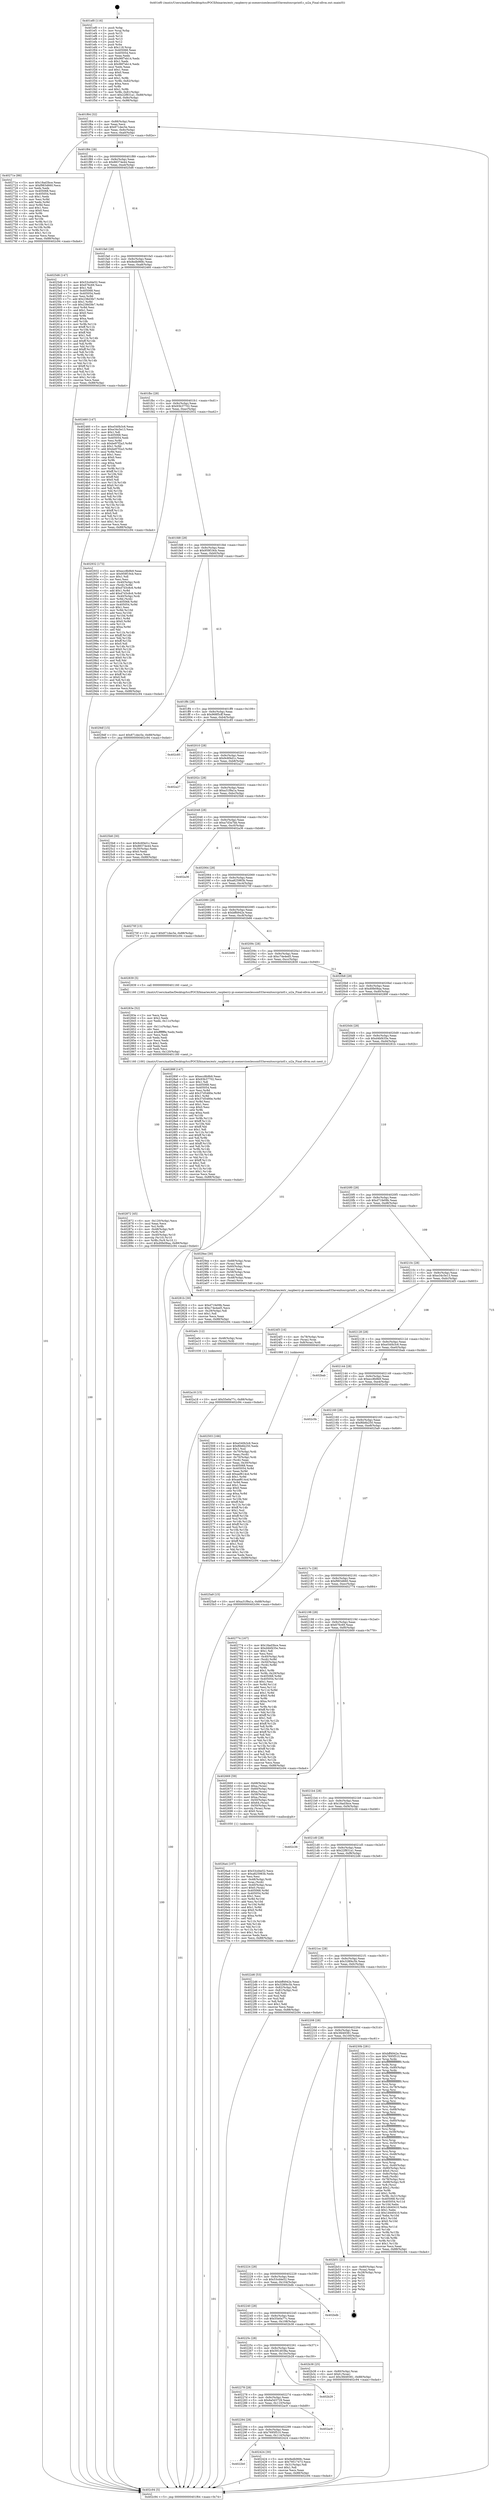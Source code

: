 digraph "0x401ef0" {
  label = "0x401ef0 (/mnt/c/Users/mathe/Desktop/tcc/POCII/binaries/extr_raspberry-pi-osexerciseslesson033avenitosrcprintf.c_ui2a_Final-ollvm.out::main(0))"
  labelloc = "t"
  node[shape=record]

  Entry [label="",width=0.3,height=0.3,shape=circle,fillcolor=black,style=filled]
  "0x401f64" [label="{
     0x401f64 [32]\l
     | [instrs]\l
     &nbsp;&nbsp;0x401f64 \<+6\>: mov -0x88(%rbp),%eax\l
     &nbsp;&nbsp;0x401f6a \<+2\>: mov %eax,%ecx\l
     &nbsp;&nbsp;0x401f6c \<+6\>: sub $0x871dec5e,%ecx\l
     &nbsp;&nbsp;0x401f72 \<+6\>: mov %eax,-0x9c(%rbp)\l
     &nbsp;&nbsp;0x401f78 \<+6\>: mov %ecx,-0xa0(%rbp)\l
     &nbsp;&nbsp;0x401f7e \<+6\>: je 000000000040271e \<main+0x82e\>\l
  }"]
  "0x40271e" [label="{
     0x40271e [86]\l
     | [instrs]\l
     &nbsp;&nbsp;0x40271e \<+5\>: mov $0x18ad3bce,%eax\l
     &nbsp;&nbsp;0x402723 \<+5\>: mov $0xf983d660,%ecx\l
     &nbsp;&nbsp;0x402728 \<+2\>: xor %edx,%edx\l
     &nbsp;&nbsp;0x40272a \<+7\>: mov 0x405068,%esi\l
     &nbsp;&nbsp;0x402731 \<+7\>: mov 0x405054,%edi\l
     &nbsp;&nbsp;0x402738 \<+3\>: sub $0x1,%edx\l
     &nbsp;&nbsp;0x40273b \<+3\>: mov %esi,%r8d\l
     &nbsp;&nbsp;0x40273e \<+3\>: add %edx,%r8d\l
     &nbsp;&nbsp;0x402741 \<+4\>: imul %r8d,%esi\l
     &nbsp;&nbsp;0x402745 \<+3\>: and $0x1,%esi\l
     &nbsp;&nbsp;0x402748 \<+3\>: cmp $0x0,%esi\l
     &nbsp;&nbsp;0x40274b \<+4\>: sete %r9b\l
     &nbsp;&nbsp;0x40274f \<+3\>: cmp $0xa,%edi\l
     &nbsp;&nbsp;0x402752 \<+4\>: setl %r10b\l
     &nbsp;&nbsp;0x402756 \<+3\>: mov %r9b,%r11b\l
     &nbsp;&nbsp;0x402759 \<+3\>: and %r10b,%r11b\l
     &nbsp;&nbsp;0x40275c \<+3\>: xor %r10b,%r9b\l
     &nbsp;&nbsp;0x40275f \<+3\>: or %r9b,%r11b\l
     &nbsp;&nbsp;0x402762 \<+4\>: test $0x1,%r11b\l
     &nbsp;&nbsp;0x402766 \<+3\>: cmovne %ecx,%eax\l
     &nbsp;&nbsp;0x402769 \<+6\>: mov %eax,-0x88(%rbp)\l
     &nbsp;&nbsp;0x40276f \<+5\>: jmp 0000000000402c94 \<main+0xda4\>\l
  }"]
  "0x401f84" [label="{
     0x401f84 [28]\l
     | [instrs]\l
     &nbsp;&nbsp;0x401f84 \<+5\>: jmp 0000000000401f89 \<main+0x99\>\l
     &nbsp;&nbsp;0x401f89 \<+6\>: mov -0x9c(%rbp),%eax\l
     &nbsp;&nbsp;0x401f8f \<+5\>: sub $0x88374e44,%eax\l
     &nbsp;&nbsp;0x401f94 \<+6\>: mov %eax,-0xa4(%rbp)\l
     &nbsp;&nbsp;0x401f9a \<+6\>: je 00000000004025d6 \<main+0x6e6\>\l
  }"]
  Exit [label="",width=0.3,height=0.3,shape=circle,fillcolor=black,style=filled,peripheries=2]
  "0x4025d6" [label="{
     0x4025d6 [147]\l
     | [instrs]\l
     &nbsp;&nbsp;0x4025d6 \<+5\>: mov $0x53cd4e52,%eax\l
     &nbsp;&nbsp;0x4025db \<+5\>: mov $0x676c69,%ecx\l
     &nbsp;&nbsp;0x4025e0 \<+2\>: mov $0x1,%dl\l
     &nbsp;&nbsp;0x4025e2 \<+7\>: mov 0x405068,%esi\l
     &nbsp;&nbsp;0x4025e9 \<+7\>: mov 0x405054,%edi\l
     &nbsp;&nbsp;0x4025f0 \<+3\>: mov %esi,%r8d\l
     &nbsp;&nbsp;0x4025f3 \<+7\>: add $0x238d3fe7,%r8d\l
     &nbsp;&nbsp;0x4025fa \<+4\>: sub $0x1,%r8d\l
     &nbsp;&nbsp;0x4025fe \<+7\>: sub $0x238d3fe7,%r8d\l
     &nbsp;&nbsp;0x402605 \<+4\>: imul %r8d,%esi\l
     &nbsp;&nbsp;0x402609 \<+3\>: and $0x1,%esi\l
     &nbsp;&nbsp;0x40260c \<+3\>: cmp $0x0,%esi\l
     &nbsp;&nbsp;0x40260f \<+4\>: sete %r9b\l
     &nbsp;&nbsp;0x402613 \<+3\>: cmp $0xa,%edi\l
     &nbsp;&nbsp;0x402616 \<+4\>: setl %r10b\l
     &nbsp;&nbsp;0x40261a \<+3\>: mov %r9b,%r11b\l
     &nbsp;&nbsp;0x40261d \<+4\>: xor $0xff,%r11b\l
     &nbsp;&nbsp;0x402621 \<+3\>: mov %r10b,%bl\l
     &nbsp;&nbsp;0x402624 \<+3\>: xor $0xff,%bl\l
     &nbsp;&nbsp;0x402627 \<+3\>: xor $0x1,%dl\l
     &nbsp;&nbsp;0x40262a \<+3\>: mov %r11b,%r14b\l
     &nbsp;&nbsp;0x40262d \<+4\>: and $0xff,%r14b\l
     &nbsp;&nbsp;0x402631 \<+3\>: and %dl,%r9b\l
     &nbsp;&nbsp;0x402634 \<+3\>: mov %bl,%r15b\l
     &nbsp;&nbsp;0x402637 \<+4\>: and $0xff,%r15b\l
     &nbsp;&nbsp;0x40263b \<+3\>: and %dl,%r10b\l
     &nbsp;&nbsp;0x40263e \<+3\>: or %r9b,%r14b\l
     &nbsp;&nbsp;0x402641 \<+3\>: or %r10b,%r15b\l
     &nbsp;&nbsp;0x402644 \<+3\>: xor %r15b,%r14b\l
     &nbsp;&nbsp;0x402647 \<+3\>: or %bl,%r11b\l
     &nbsp;&nbsp;0x40264a \<+4\>: xor $0xff,%r11b\l
     &nbsp;&nbsp;0x40264e \<+3\>: or $0x1,%dl\l
     &nbsp;&nbsp;0x402651 \<+3\>: and %dl,%r11b\l
     &nbsp;&nbsp;0x402654 \<+3\>: or %r11b,%r14b\l
     &nbsp;&nbsp;0x402657 \<+4\>: test $0x1,%r14b\l
     &nbsp;&nbsp;0x40265b \<+3\>: cmovne %ecx,%eax\l
     &nbsp;&nbsp;0x40265e \<+6\>: mov %eax,-0x88(%rbp)\l
     &nbsp;&nbsp;0x402664 \<+5\>: jmp 0000000000402c94 \<main+0xda4\>\l
  }"]
  "0x401fa0" [label="{
     0x401fa0 [28]\l
     | [instrs]\l
     &nbsp;&nbsp;0x401fa0 \<+5\>: jmp 0000000000401fa5 \<main+0xb5\>\l
     &nbsp;&nbsp;0x401fa5 \<+6\>: mov -0x9c(%rbp),%eax\l
     &nbsp;&nbsp;0x401fab \<+5\>: sub $0x8edb968c,%eax\l
     &nbsp;&nbsp;0x401fb0 \<+6\>: mov %eax,-0xa8(%rbp)\l
     &nbsp;&nbsp;0x401fb6 \<+6\>: je 0000000000402460 \<main+0x570\>\l
  }"]
  "0x402a18" [label="{
     0x402a18 [15]\l
     | [instrs]\l
     &nbsp;&nbsp;0x402a18 \<+10\>: movl $0x55e0a77c,-0x88(%rbp)\l
     &nbsp;&nbsp;0x402a22 \<+5\>: jmp 0000000000402c94 \<main+0xda4\>\l
  }"]
  "0x402460" [label="{
     0x402460 [147]\l
     | [instrs]\l
     &nbsp;&nbsp;0x402460 \<+5\>: mov $0xe540b3c6,%eax\l
     &nbsp;&nbsp;0x402465 \<+5\>: mov $0xe34c5e13,%ecx\l
     &nbsp;&nbsp;0x40246a \<+2\>: mov $0x1,%dl\l
     &nbsp;&nbsp;0x40246c \<+7\>: mov 0x405068,%esi\l
     &nbsp;&nbsp;0x402473 \<+7\>: mov 0x405054,%edi\l
     &nbsp;&nbsp;0x40247a \<+3\>: mov %esi,%r8d\l
     &nbsp;&nbsp;0x40247d \<+7\>: sub $0xbe97f2a3,%r8d\l
     &nbsp;&nbsp;0x402484 \<+4\>: sub $0x1,%r8d\l
     &nbsp;&nbsp;0x402488 \<+7\>: add $0xbe97f2a3,%r8d\l
     &nbsp;&nbsp;0x40248f \<+4\>: imul %r8d,%esi\l
     &nbsp;&nbsp;0x402493 \<+3\>: and $0x1,%esi\l
     &nbsp;&nbsp;0x402496 \<+3\>: cmp $0x0,%esi\l
     &nbsp;&nbsp;0x402499 \<+4\>: sete %r9b\l
     &nbsp;&nbsp;0x40249d \<+3\>: cmp $0xa,%edi\l
     &nbsp;&nbsp;0x4024a0 \<+4\>: setl %r10b\l
     &nbsp;&nbsp;0x4024a4 \<+3\>: mov %r9b,%r11b\l
     &nbsp;&nbsp;0x4024a7 \<+4\>: xor $0xff,%r11b\l
     &nbsp;&nbsp;0x4024ab \<+3\>: mov %r10b,%bl\l
     &nbsp;&nbsp;0x4024ae \<+3\>: xor $0xff,%bl\l
     &nbsp;&nbsp;0x4024b1 \<+3\>: xor $0x0,%dl\l
     &nbsp;&nbsp;0x4024b4 \<+3\>: mov %r11b,%r14b\l
     &nbsp;&nbsp;0x4024b7 \<+4\>: and $0x0,%r14b\l
     &nbsp;&nbsp;0x4024bb \<+3\>: and %dl,%r9b\l
     &nbsp;&nbsp;0x4024be \<+3\>: mov %bl,%r15b\l
     &nbsp;&nbsp;0x4024c1 \<+4\>: and $0x0,%r15b\l
     &nbsp;&nbsp;0x4024c5 \<+3\>: and %dl,%r10b\l
     &nbsp;&nbsp;0x4024c8 \<+3\>: or %r9b,%r14b\l
     &nbsp;&nbsp;0x4024cb \<+3\>: or %r10b,%r15b\l
     &nbsp;&nbsp;0x4024ce \<+3\>: xor %r15b,%r14b\l
     &nbsp;&nbsp;0x4024d1 \<+3\>: or %bl,%r11b\l
     &nbsp;&nbsp;0x4024d4 \<+4\>: xor $0xff,%r11b\l
     &nbsp;&nbsp;0x4024d8 \<+3\>: or $0x0,%dl\l
     &nbsp;&nbsp;0x4024db \<+3\>: and %dl,%r11b\l
     &nbsp;&nbsp;0x4024de \<+3\>: or %r11b,%r14b\l
     &nbsp;&nbsp;0x4024e1 \<+4\>: test $0x1,%r14b\l
     &nbsp;&nbsp;0x4024e5 \<+3\>: cmovne %ecx,%eax\l
     &nbsp;&nbsp;0x4024e8 \<+6\>: mov %eax,-0x88(%rbp)\l
     &nbsp;&nbsp;0x4024ee \<+5\>: jmp 0000000000402c94 \<main+0xda4\>\l
  }"]
  "0x401fbc" [label="{
     0x401fbc [28]\l
     | [instrs]\l
     &nbsp;&nbsp;0x401fbc \<+5\>: jmp 0000000000401fc1 \<main+0xd1\>\l
     &nbsp;&nbsp;0x401fc1 \<+6\>: mov -0x9c(%rbp),%eax\l
     &nbsp;&nbsp;0x401fc7 \<+5\>: sub $0x93b37702,%eax\l
     &nbsp;&nbsp;0x401fcc \<+6\>: mov %eax,-0xac(%rbp)\l
     &nbsp;&nbsp;0x401fd2 \<+6\>: je 0000000000402932 \<main+0xa42\>\l
  }"]
  "0x402a0c" [label="{
     0x402a0c [12]\l
     | [instrs]\l
     &nbsp;&nbsp;0x402a0c \<+4\>: mov -0x48(%rbp),%rax\l
     &nbsp;&nbsp;0x402a10 \<+3\>: mov (%rax),%rdi\l
     &nbsp;&nbsp;0x402a13 \<+5\>: call 0000000000401030 \<free@plt\>\l
     | [calls]\l
     &nbsp;&nbsp;0x401030 \{1\} (unknown)\l
  }"]
  "0x402932" [label="{
     0x402932 [173]\l
     | [instrs]\l
     &nbsp;&nbsp;0x402932 \<+5\>: mov $0xecc8b9b9,%eax\l
     &nbsp;&nbsp;0x402937 \<+5\>: mov $0x959f19cb,%ecx\l
     &nbsp;&nbsp;0x40293c \<+2\>: mov $0x1,%dl\l
     &nbsp;&nbsp;0x40293e \<+2\>: xor %esi,%esi\l
     &nbsp;&nbsp;0x402940 \<+4\>: mov -0x40(%rbp),%rdi\l
     &nbsp;&nbsp;0x402944 \<+3\>: mov (%rdi),%r8d\l
     &nbsp;&nbsp;0x402947 \<+7\>: sub $0xd7d3c8c6,%r8d\l
     &nbsp;&nbsp;0x40294e \<+4\>: add $0x1,%r8d\l
     &nbsp;&nbsp;0x402952 \<+7\>: add $0xd7d3c8c6,%r8d\l
     &nbsp;&nbsp;0x402959 \<+4\>: mov -0x40(%rbp),%rdi\l
     &nbsp;&nbsp;0x40295d \<+3\>: mov %r8d,(%rdi)\l
     &nbsp;&nbsp;0x402960 \<+8\>: mov 0x405068,%r8d\l
     &nbsp;&nbsp;0x402968 \<+8\>: mov 0x405054,%r9d\l
     &nbsp;&nbsp;0x402970 \<+3\>: sub $0x1,%esi\l
     &nbsp;&nbsp;0x402973 \<+3\>: mov %r8d,%r10d\l
     &nbsp;&nbsp;0x402976 \<+3\>: add %esi,%r10d\l
     &nbsp;&nbsp;0x402979 \<+4\>: imul %r10d,%r8d\l
     &nbsp;&nbsp;0x40297d \<+4\>: and $0x1,%r8d\l
     &nbsp;&nbsp;0x402981 \<+4\>: cmp $0x0,%r8d\l
     &nbsp;&nbsp;0x402985 \<+4\>: sete %r11b\l
     &nbsp;&nbsp;0x402989 \<+4\>: cmp $0xa,%r9d\l
     &nbsp;&nbsp;0x40298d \<+3\>: setl %bl\l
     &nbsp;&nbsp;0x402990 \<+3\>: mov %r11b,%r14b\l
     &nbsp;&nbsp;0x402993 \<+4\>: xor $0xff,%r14b\l
     &nbsp;&nbsp;0x402997 \<+3\>: mov %bl,%r15b\l
     &nbsp;&nbsp;0x40299a \<+4\>: xor $0xff,%r15b\l
     &nbsp;&nbsp;0x40299e \<+3\>: xor $0x0,%dl\l
     &nbsp;&nbsp;0x4029a1 \<+3\>: mov %r14b,%r12b\l
     &nbsp;&nbsp;0x4029a4 \<+4\>: and $0x0,%r12b\l
     &nbsp;&nbsp;0x4029a8 \<+3\>: and %dl,%r11b\l
     &nbsp;&nbsp;0x4029ab \<+3\>: mov %r15b,%r13b\l
     &nbsp;&nbsp;0x4029ae \<+4\>: and $0x0,%r13b\l
     &nbsp;&nbsp;0x4029b2 \<+2\>: and %dl,%bl\l
     &nbsp;&nbsp;0x4029b4 \<+3\>: or %r11b,%r12b\l
     &nbsp;&nbsp;0x4029b7 \<+3\>: or %bl,%r13b\l
     &nbsp;&nbsp;0x4029ba \<+3\>: xor %r13b,%r12b\l
     &nbsp;&nbsp;0x4029bd \<+3\>: or %r15b,%r14b\l
     &nbsp;&nbsp;0x4029c0 \<+4\>: xor $0xff,%r14b\l
     &nbsp;&nbsp;0x4029c4 \<+3\>: or $0x0,%dl\l
     &nbsp;&nbsp;0x4029c7 \<+3\>: and %dl,%r14b\l
     &nbsp;&nbsp;0x4029ca \<+3\>: or %r14b,%r12b\l
     &nbsp;&nbsp;0x4029cd \<+4\>: test $0x1,%r12b\l
     &nbsp;&nbsp;0x4029d1 \<+3\>: cmovne %ecx,%eax\l
     &nbsp;&nbsp;0x4029d4 \<+6\>: mov %eax,-0x88(%rbp)\l
     &nbsp;&nbsp;0x4029da \<+5\>: jmp 0000000000402c94 \<main+0xda4\>\l
  }"]
  "0x401fd8" [label="{
     0x401fd8 [28]\l
     | [instrs]\l
     &nbsp;&nbsp;0x401fd8 \<+5\>: jmp 0000000000401fdd \<main+0xed\>\l
     &nbsp;&nbsp;0x401fdd \<+6\>: mov -0x9c(%rbp),%eax\l
     &nbsp;&nbsp;0x401fe3 \<+5\>: sub $0x959f19cb,%eax\l
     &nbsp;&nbsp;0x401fe8 \<+6\>: mov %eax,-0xb0(%rbp)\l
     &nbsp;&nbsp;0x401fee \<+6\>: je 00000000004029df \<main+0xaef\>\l
  }"]
  "0x402872" [label="{
     0x402872 [45]\l
     | [instrs]\l
     &nbsp;&nbsp;0x402872 \<+6\>: mov -0x120(%rbp),%ecx\l
     &nbsp;&nbsp;0x402878 \<+3\>: imul %eax,%ecx\l
     &nbsp;&nbsp;0x40287b \<+3\>: mov %cl,%r8b\l
     &nbsp;&nbsp;0x40287e \<+4\>: mov -0x48(%rbp),%r9\l
     &nbsp;&nbsp;0x402882 \<+3\>: mov (%r9),%r9\l
     &nbsp;&nbsp;0x402885 \<+4\>: mov -0x40(%rbp),%r10\l
     &nbsp;&nbsp;0x402889 \<+3\>: movslq (%r10),%r10\l
     &nbsp;&nbsp;0x40288c \<+4\>: mov %r8b,(%r9,%r10,1)\l
     &nbsp;&nbsp;0x402890 \<+10\>: movl $0xd0fe08aa,-0x88(%rbp)\l
     &nbsp;&nbsp;0x40289a \<+5\>: jmp 0000000000402c94 \<main+0xda4\>\l
  }"]
  "0x4029df" [label="{
     0x4029df [15]\l
     | [instrs]\l
     &nbsp;&nbsp;0x4029df \<+10\>: movl $0x871dec5e,-0x88(%rbp)\l
     &nbsp;&nbsp;0x4029e9 \<+5\>: jmp 0000000000402c94 \<main+0xda4\>\l
  }"]
  "0x401ff4" [label="{
     0x401ff4 [28]\l
     | [instrs]\l
     &nbsp;&nbsp;0x401ff4 \<+5\>: jmp 0000000000401ff9 \<main+0x109\>\l
     &nbsp;&nbsp;0x401ff9 \<+6\>: mov -0x9c(%rbp),%eax\l
     &nbsp;&nbsp;0x401fff \<+5\>: sub $0x968f5cff,%eax\l
     &nbsp;&nbsp;0x402004 \<+6\>: mov %eax,-0xb4(%rbp)\l
     &nbsp;&nbsp;0x40200a \<+6\>: je 0000000000402c85 \<main+0xd95\>\l
  }"]
  "0x40283e" [label="{
     0x40283e [52]\l
     | [instrs]\l
     &nbsp;&nbsp;0x40283e \<+2\>: xor %ecx,%ecx\l
     &nbsp;&nbsp;0x402840 \<+5\>: mov $0x2,%edx\l
     &nbsp;&nbsp;0x402845 \<+6\>: mov %edx,-0x11c(%rbp)\l
     &nbsp;&nbsp;0x40284b \<+1\>: cltd\l
     &nbsp;&nbsp;0x40284c \<+6\>: mov -0x11c(%rbp),%esi\l
     &nbsp;&nbsp;0x402852 \<+2\>: idiv %esi\l
     &nbsp;&nbsp;0x402854 \<+6\>: imul $0xfffffffe,%edx,%edx\l
     &nbsp;&nbsp;0x40285a \<+2\>: mov %ecx,%edi\l
     &nbsp;&nbsp;0x40285c \<+2\>: sub %edx,%edi\l
     &nbsp;&nbsp;0x40285e \<+2\>: mov %ecx,%edx\l
     &nbsp;&nbsp;0x402860 \<+3\>: sub $0x1,%edx\l
     &nbsp;&nbsp;0x402863 \<+2\>: add %edx,%edi\l
     &nbsp;&nbsp;0x402865 \<+2\>: sub %edi,%ecx\l
     &nbsp;&nbsp;0x402867 \<+6\>: mov %ecx,-0x120(%rbp)\l
     &nbsp;&nbsp;0x40286d \<+5\>: call 0000000000401160 \<next_i\>\l
     | [calls]\l
     &nbsp;&nbsp;0x401160 \{100\} (/mnt/c/Users/mathe/Desktop/tcc/POCII/binaries/extr_raspberry-pi-osexerciseslesson033avenitosrcprintf.c_ui2a_Final-ollvm.out::next_i)\l
  }"]
  "0x402c85" [label="{
     0x402c85\l
  }", style=dashed]
  "0x402010" [label="{
     0x402010 [28]\l
     | [instrs]\l
     &nbsp;&nbsp;0x402010 \<+5\>: jmp 0000000000402015 \<main+0x125\>\l
     &nbsp;&nbsp;0x402015 \<+6\>: mov -0x9c(%rbp),%eax\l
     &nbsp;&nbsp;0x40201b \<+5\>: sub $0x9c6f4d1c,%eax\l
     &nbsp;&nbsp;0x402020 \<+6\>: mov %eax,-0xb8(%rbp)\l
     &nbsp;&nbsp;0x402026 \<+6\>: je 0000000000402a27 \<main+0xb37\>\l
  }"]
  "0x4026a4" [label="{
     0x4026a4 [107]\l
     | [instrs]\l
     &nbsp;&nbsp;0x4026a4 \<+5\>: mov $0x53cd4e52,%ecx\l
     &nbsp;&nbsp;0x4026a9 \<+5\>: mov $0xa825983b,%edx\l
     &nbsp;&nbsp;0x4026ae \<+2\>: xor %esi,%esi\l
     &nbsp;&nbsp;0x4026b0 \<+4\>: mov -0x48(%rbp),%rdi\l
     &nbsp;&nbsp;0x4026b4 \<+3\>: mov %rax,(%rdi)\l
     &nbsp;&nbsp;0x4026b7 \<+4\>: mov -0x40(%rbp),%rax\l
     &nbsp;&nbsp;0x4026bb \<+6\>: movl $0x0,(%rax)\l
     &nbsp;&nbsp;0x4026c1 \<+8\>: mov 0x405068,%r8d\l
     &nbsp;&nbsp;0x4026c9 \<+8\>: mov 0x405054,%r9d\l
     &nbsp;&nbsp;0x4026d1 \<+3\>: sub $0x1,%esi\l
     &nbsp;&nbsp;0x4026d4 \<+3\>: mov %r8d,%r10d\l
     &nbsp;&nbsp;0x4026d7 \<+3\>: add %esi,%r10d\l
     &nbsp;&nbsp;0x4026da \<+4\>: imul %r10d,%r8d\l
     &nbsp;&nbsp;0x4026de \<+4\>: and $0x1,%r8d\l
     &nbsp;&nbsp;0x4026e2 \<+4\>: cmp $0x0,%r8d\l
     &nbsp;&nbsp;0x4026e6 \<+4\>: sete %r11b\l
     &nbsp;&nbsp;0x4026ea \<+4\>: cmp $0xa,%r9d\l
     &nbsp;&nbsp;0x4026ee \<+3\>: setl %bl\l
     &nbsp;&nbsp;0x4026f1 \<+3\>: mov %r11b,%r14b\l
     &nbsp;&nbsp;0x4026f4 \<+3\>: and %bl,%r14b\l
     &nbsp;&nbsp;0x4026f7 \<+3\>: xor %bl,%r11b\l
     &nbsp;&nbsp;0x4026fa \<+3\>: or %r11b,%r14b\l
     &nbsp;&nbsp;0x4026fd \<+4\>: test $0x1,%r14b\l
     &nbsp;&nbsp;0x402701 \<+3\>: cmovne %edx,%ecx\l
     &nbsp;&nbsp;0x402704 \<+6\>: mov %ecx,-0x88(%rbp)\l
     &nbsp;&nbsp;0x40270a \<+5\>: jmp 0000000000402c94 \<main+0xda4\>\l
  }"]
  "0x402a27" [label="{
     0x402a27\l
  }", style=dashed]
  "0x40202c" [label="{
     0x40202c [28]\l
     | [instrs]\l
     &nbsp;&nbsp;0x40202c \<+5\>: jmp 0000000000402031 \<main+0x141\>\l
     &nbsp;&nbsp;0x402031 \<+6\>: mov -0x9c(%rbp),%eax\l
     &nbsp;&nbsp;0x402037 \<+5\>: sub $0xa31f9a1a,%eax\l
     &nbsp;&nbsp;0x40203c \<+6\>: mov %eax,-0xbc(%rbp)\l
     &nbsp;&nbsp;0x402042 \<+6\>: je 00000000004025b8 \<main+0x6c8\>\l
  }"]
  "0x402503" [label="{
     0x402503 [166]\l
     | [instrs]\l
     &nbsp;&nbsp;0x402503 \<+5\>: mov $0xe540b3c6,%ecx\l
     &nbsp;&nbsp;0x402508 \<+5\>: mov $0xf6b6b250,%edx\l
     &nbsp;&nbsp;0x40250d \<+3\>: mov $0x1,%sil\l
     &nbsp;&nbsp;0x402510 \<+4\>: mov -0x70(%rbp),%rdi\l
     &nbsp;&nbsp;0x402514 \<+2\>: mov %eax,(%rdi)\l
     &nbsp;&nbsp;0x402516 \<+4\>: mov -0x70(%rbp),%rdi\l
     &nbsp;&nbsp;0x40251a \<+2\>: mov (%rdi),%eax\l
     &nbsp;&nbsp;0x40251c \<+3\>: mov %eax,-0x30(%rbp)\l
     &nbsp;&nbsp;0x40251f \<+7\>: mov 0x405068,%eax\l
     &nbsp;&nbsp;0x402526 \<+8\>: mov 0x405054,%r8d\l
     &nbsp;&nbsp;0x40252e \<+3\>: mov %eax,%r9d\l
     &nbsp;&nbsp;0x402531 \<+7\>: add $0xaef614cd,%r9d\l
     &nbsp;&nbsp;0x402538 \<+4\>: sub $0x1,%r9d\l
     &nbsp;&nbsp;0x40253c \<+7\>: sub $0xaef614cd,%r9d\l
     &nbsp;&nbsp;0x402543 \<+4\>: imul %r9d,%eax\l
     &nbsp;&nbsp;0x402547 \<+3\>: and $0x1,%eax\l
     &nbsp;&nbsp;0x40254a \<+3\>: cmp $0x0,%eax\l
     &nbsp;&nbsp;0x40254d \<+4\>: sete %r10b\l
     &nbsp;&nbsp;0x402551 \<+4\>: cmp $0xa,%r8d\l
     &nbsp;&nbsp;0x402555 \<+4\>: setl %r11b\l
     &nbsp;&nbsp;0x402559 \<+3\>: mov %r10b,%bl\l
     &nbsp;&nbsp;0x40255c \<+3\>: xor $0xff,%bl\l
     &nbsp;&nbsp;0x40255f \<+3\>: mov %r11b,%r14b\l
     &nbsp;&nbsp;0x402562 \<+4\>: xor $0xff,%r14b\l
     &nbsp;&nbsp;0x402566 \<+4\>: xor $0x1,%sil\l
     &nbsp;&nbsp;0x40256a \<+3\>: mov %bl,%r15b\l
     &nbsp;&nbsp;0x40256d \<+4\>: and $0xff,%r15b\l
     &nbsp;&nbsp;0x402571 \<+3\>: and %sil,%r10b\l
     &nbsp;&nbsp;0x402574 \<+3\>: mov %r14b,%r12b\l
     &nbsp;&nbsp;0x402577 \<+4\>: and $0xff,%r12b\l
     &nbsp;&nbsp;0x40257b \<+3\>: and %sil,%r11b\l
     &nbsp;&nbsp;0x40257e \<+3\>: or %r10b,%r15b\l
     &nbsp;&nbsp;0x402581 \<+3\>: or %r11b,%r12b\l
     &nbsp;&nbsp;0x402584 \<+3\>: xor %r12b,%r15b\l
     &nbsp;&nbsp;0x402587 \<+3\>: or %r14b,%bl\l
     &nbsp;&nbsp;0x40258a \<+3\>: xor $0xff,%bl\l
     &nbsp;&nbsp;0x40258d \<+4\>: or $0x1,%sil\l
     &nbsp;&nbsp;0x402591 \<+3\>: and %sil,%bl\l
     &nbsp;&nbsp;0x402594 \<+3\>: or %bl,%r15b\l
     &nbsp;&nbsp;0x402597 \<+4\>: test $0x1,%r15b\l
     &nbsp;&nbsp;0x40259b \<+3\>: cmovne %edx,%ecx\l
     &nbsp;&nbsp;0x40259e \<+6\>: mov %ecx,-0x88(%rbp)\l
     &nbsp;&nbsp;0x4025a4 \<+5\>: jmp 0000000000402c94 \<main+0xda4\>\l
  }"]
  "0x4025b8" [label="{
     0x4025b8 [30]\l
     | [instrs]\l
     &nbsp;&nbsp;0x4025b8 \<+5\>: mov $0x9c6f4d1c,%eax\l
     &nbsp;&nbsp;0x4025bd \<+5\>: mov $0x88374e44,%ecx\l
     &nbsp;&nbsp;0x4025c2 \<+3\>: mov -0x30(%rbp),%edx\l
     &nbsp;&nbsp;0x4025c5 \<+3\>: cmp $0x0,%edx\l
     &nbsp;&nbsp;0x4025c8 \<+3\>: cmove %ecx,%eax\l
     &nbsp;&nbsp;0x4025cb \<+6\>: mov %eax,-0x88(%rbp)\l
     &nbsp;&nbsp;0x4025d1 \<+5\>: jmp 0000000000402c94 \<main+0xda4\>\l
  }"]
  "0x402048" [label="{
     0x402048 [28]\l
     | [instrs]\l
     &nbsp;&nbsp;0x402048 \<+5\>: jmp 000000000040204d \<main+0x15d\>\l
     &nbsp;&nbsp;0x40204d \<+6\>: mov -0x9c(%rbp),%eax\l
     &nbsp;&nbsp;0x402053 \<+5\>: sub $0xa7d3a7bb,%eax\l
     &nbsp;&nbsp;0x402058 \<+6\>: mov %eax,-0xc0(%rbp)\l
     &nbsp;&nbsp;0x40205e \<+6\>: je 0000000000402a36 \<main+0xb46\>\l
  }"]
  "0x4022b0" [label="{
     0x4022b0\l
  }", style=dashed]
  "0x402a36" [label="{
     0x402a36\l
  }", style=dashed]
  "0x402064" [label="{
     0x402064 [28]\l
     | [instrs]\l
     &nbsp;&nbsp;0x402064 \<+5\>: jmp 0000000000402069 \<main+0x179\>\l
     &nbsp;&nbsp;0x402069 \<+6\>: mov -0x9c(%rbp),%eax\l
     &nbsp;&nbsp;0x40206f \<+5\>: sub $0xa825983b,%eax\l
     &nbsp;&nbsp;0x402074 \<+6\>: mov %eax,-0xc4(%rbp)\l
     &nbsp;&nbsp;0x40207a \<+6\>: je 000000000040270f \<main+0x81f\>\l
  }"]
  "0x402424" [label="{
     0x402424 [30]\l
     | [instrs]\l
     &nbsp;&nbsp;0x402424 \<+5\>: mov $0x8edb968c,%eax\l
     &nbsp;&nbsp;0x402429 \<+5\>: mov $0x79517473,%ecx\l
     &nbsp;&nbsp;0x40242e \<+3\>: mov -0x31(%rbp),%dl\l
     &nbsp;&nbsp;0x402431 \<+3\>: test $0x1,%dl\l
     &nbsp;&nbsp;0x402434 \<+3\>: cmovne %ecx,%eax\l
     &nbsp;&nbsp;0x402437 \<+6\>: mov %eax,-0x88(%rbp)\l
     &nbsp;&nbsp;0x40243d \<+5\>: jmp 0000000000402c94 \<main+0xda4\>\l
  }"]
  "0x40270f" [label="{
     0x40270f [15]\l
     | [instrs]\l
     &nbsp;&nbsp;0x40270f \<+10\>: movl $0x871dec5e,-0x88(%rbp)\l
     &nbsp;&nbsp;0x402719 \<+5\>: jmp 0000000000402c94 \<main+0xda4\>\l
  }"]
  "0x402080" [label="{
     0x402080 [28]\l
     | [instrs]\l
     &nbsp;&nbsp;0x402080 \<+5\>: jmp 0000000000402085 \<main+0x195\>\l
     &nbsp;&nbsp;0x402085 \<+6\>: mov -0x9c(%rbp),%eax\l
     &nbsp;&nbsp;0x40208b \<+5\>: sub $0xbff4942e,%eax\l
     &nbsp;&nbsp;0x402090 \<+6\>: mov %eax,-0xc8(%rbp)\l
     &nbsp;&nbsp;0x402096 \<+6\>: je 0000000000402b66 \<main+0xc76\>\l
  }"]
  "0x402294" [label="{
     0x402294 [28]\l
     | [instrs]\l
     &nbsp;&nbsp;0x402294 \<+5\>: jmp 0000000000402299 \<main+0x3a9\>\l
     &nbsp;&nbsp;0x402299 \<+6\>: mov -0x9c(%rbp),%eax\l
     &nbsp;&nbsp;0x40229f \<+5\>: sub $0x7695f510,%eax\l
     &nbsp;&nbsp;0x4022a4 \<+6\>: mov %eax,-0x114(%rbp)\l
     &nbsp;&nbsp;0x4022aa \<+6\>: je 0000000000402424 \<main+0x534\>\l
  }"]
  "0x402b66" [label="{
     0x402b66\l
  }", style=dashed]
  "0x40209c" [label="{
     0x40209c [28]\l
     | [instrs]\l
     &nbsp;&nbsp;0x40209c \<+5\>: jmp 00000000004020a1 \<main+0x1b1\>\l
     &nbsp;&nbsp;0x4020a1 \<+6\>: mov -0x9c(%rbp),%eax\l
     &nbsp;&nbsp;0x4020a7 \<+5\>: sub $0xc74e4ed5,%eax\l
     &nbsp;&nbsp;0x4020ac \<+6\>: mov %eax,-0xcc(%rbp)\l
     &nbsp;&nbsp;0x4020b2 \<+6\>: je 0000000000402839 \<main+0x949\>\l
  }"]
  "0x402ac9" [label="{
     0x402ac9\l
  }", style=dashed]
  "0x402839" [label="{
     0x402839 [5]\l
     | [instrs]\l
     &nbsp;&nbsp;0x402839 \<+5\>: call 0000000000401160 \<next_i\>\l
     | [calls]\l
     &nbsp;&nbsp;0x401160 \{100\} (/mnt/c/Users/mathe/Desktop/tcc/POCII/binaries/extr_raspberry-pi-osexerciseslesson033avenitosrcprintf.c_ui2a_Final-ollvm.out::next_i)\l
  }"]
  "0x4020b8" [label="{
     0x4020b8 [28]\l
     | [instrs]\l
     &nbsp;&nbsp;0x4020b8 \<+5\>: jmp 00000000004020bd \<main+0x1cd\>\l
     &nbsp;&nbsp;0x4020bd \<+6\>: mov -0x9c(%rbp),%eax\l
     &nbsp;&nbsp;0x4020c3 \<+5\>: sub $0xd0fe08aa,%eax\l
     &nbsp;&nbsp;0x4020c8 \<+6\>: mov %eax,-0xd0(%rbp)\l
     &nbsp;&nbsp;0x4020ce \<+6\>: je 000000000040289f \<main+0x9af\>\l
  }"]
  "0x402278" [label="{
     0x402278 [28]\l
     | [instrs]\l
     &nbsp;&nbsp;0x402278 \<+5\>: jmp 000000000040227d \<main+0x38d\>\l
     &nbsp;&nbsp;0x40227d \<+6\>: mov -0x9c(%rbp),%eax\l
     &nbsp;&nbsp;0x402283 \<+5\>: sub $0x6a5d3729,%eax\l
     &nbsp;&nbsp;0x402288 \<+6\>: mov %eax,-0x110(%rbp)\l
     &nbsp;&nbsp;0x40228e \<+6\>: je 0000000000402ac9 \<main+0xbd9\>\l
  }"]
  "0x40289f" [label="{
     0x40289f [147]\l
     | [instrs]\l
     &nbsp;&nbsp;0x40289f \<+5\>: mov $0xecc8b9b9,%eax\l
     &nbsp;&nbsp;0x4028a4 \<+5\>: mov $0x93b37702,%ecx\l
     &nbsp;&nbsp;0x4028a9 \<+2\>: mov $0x1,%dl\l
     &nbsp;&nbsp;0x4028ab \<+7\>: mov 0x405068,%esi\l
     &nbsp;&nbsp;0x4028b2 \<+7\>: mov 0x405054,%edi\l
     &nbsp;&nbsp;0x4028b9 \<+3\>: mov %esi,%r8d\l
     &nbsp;&nbsp;0x4028bc \<+7\>: add $0x37d5480e,%r8d\l
     &nbsp;&nbsp;0x4028c3 \<+4\>: sub $0x1,%r8d\l
     &nbsp;&nbsp;0x4028c7 \<+7\>: sub $0x37d5480e,%r8d\l
     &nbsp;&nbsp;0x4028ce \<+4\>: imul %r8d,%esi\l
     &nbsp;&nbsp;0x4028d2 \<+3\>: and $0x1,%esi\l
     &nbsp;&nbsp;0x4028d5 \<+3\>: cmp $0x0,%esi\l
     &nbsp;&nbsp;0x4028d8 \<+4\>: sete %r9b\l
     &nbsp;&nbsp;0x4028dc \<+3\>: cmp $0xa,%edi\l
     &nbsp;&nbsp;0x4028df \<+4\>: setl %r10b\l
     &nbsp;&nbsp;0x4028e3 \<+3\>: mov %r9b,%r11b\l
     &nbsp;&nbsp;0x4028e6 \<+4\>: xor $0xff,%r11b\l
     &nbsp;&nbsp;0x4028ea \<+3\>: mov %r10b,%bl\l
     &nbsp;&nbsp;0x4028ed \<+3\>: xor $0xff,%bl\l
     &nbsp;&nbsp;0x4028f0 \<+3\>: xor $0x1,%dl\l
     &nbsp;&nbsp;0x4028f3 \<+3\>: mov %r11b,%r14b\l
     &nbsp;&nbsp;0x4028f6 \<+4\>: and $0xff,%r14b\l
     &nbsp;&nbsp;0x4028fa \<+3\>: and %dl,%r9b\l
     &nbsp;&nbsp;0x4028fd \<+3\>: mov %bl,%r15b\l
     &nbsp;&nbsp;0x402900 \<+4\>: and $0xff,%r15b\l
     &nbsp;&nbsp;0x402904 \<+3\>: and %dl,%r10b\l
     &nbsp;&nbsp;0x402907 \<+3\>: or %r9b,%r14b\l
     &nbsp;&nbsp;0x40290a \<+3\>: or %r10b,%r15b\l
     &nbsp;&nbsp;0x40290d \<+3\>: xor %r15b,%r14b\l
     &nbsp;&nbsp;0x402910 \<+3\>: or %bl,%r11b\l
     &nbsp;&nbsp;0x402913 \<+4\>: xor $0xff,%r11b\l
     &nbsp;&nbsp;0x402917 \<+3\>: or $0x1,%dl\l
     &nbsp;&nbsp;0x40291a \<+3\>: and %dl,%r11b\l
     &nbsp;&nbsp;0x40291d \<+3\>: or %r11b,%r14b\l
     &nbsp;&nbsp;0x402920 \<+4\>: test $0x1,%r14b\l
     &nbsp;&nbsp;0x402924 \<+3\>: cmovne %ecx,%eax\l
     &nbsp;&nbsp;0x402927 \<+6\>: mov %eax,-0x88(%rbp)\l
     &nbsp;&nbsp;0x40292d \<+5\>: jmp 0000000000402c94 \<main+0xda4\>\l
  }"]
  "0x4020d4" [label="{
     0x4020d4 [28]\l
     | [instrs]\l
     &nbsp;&nbsp;0x4020d4 \<+5\>: jmp 00000000004020d9 \<main+0x1e9\>\l
     &nbsp;&nbsp;0x4020d9 \<+6\>: mov -0x9c(%rbp),%eax\l
     &nbsp;&nbsp;0x4020df \<+5\>: sub $0xd4bf435e,%eax\l
     &nbsp;&nbsp;0x4020e4 \<+6\>: mov %eax,-0xd4(%rbp)\l
     &nbsp;&nbsp;0x4020ea \<+6\>: je 000000000040281b \<main+0x92b\>\l
  }"]
  "0x402b29" [label="{
     0x402b29\l
  }", style=dashed]
  "0x40281b" [label="{
     0x40281b [30]\l
     | [instrs]\l
     &nbsp;&nbsp;0x40281b \<+5\>: mov $0xd71fe09b,%eax\l
     &nbsp;&nbsp;0x402820 \<+5\>: mov $0xc74e4ed5,%ecx\l
     &nbsp;&nbsp;0x402825 \<+3\>: mov -0x29(%rbp),%dl\l
     &nbsp;&nbsp;0x402828 \<+3\>: test $0x1,%dl\l
     &nbsp;&nbsp;0x40282b \<+3\>: cmovne %ecx,%eax\l
     &nbsp;&nbsp;0x40282e \<+6\>: mov %eax,-0x88(%rbp)\l
     &nbsp;&nbsp;0x402834 \<+5\>: jmp 0000000000402c94 \<main+0xda4\>\l
  }"]
  "0x4020f0" [label="{
     0x4020f0 [28]\l
     | [instrs]\l
     &nbsp;&nbsp;0x4020f0 \<+5\>: jmp 00000000004020f5 \<main+0x205\>\l
     &nbsp;&nbsp;0x4020f5 \<+6\>: mov -0x9c(%rbp),%eax\l
     &nbsp;&nbsp;0x4020fb \<+5\>: sub $0xd71fe09b,%eax\l
     &nbsp;&nbsp;0x402100 \<+6\>: mov %eax,-0xd8(%rbp)\l
     &nbsp;&nbsp;0x402106 \<+6\>: je 00000000004029ee \<main+0xafe\>\l
  }"]
  "0x40225c" [label="{
     0x40225c [28]\l
     | [instrs]\l
     &nbsp;&nbsp;0x40225c \<+5\>: jmp 0000000000402261 \<main+0x371\>\l
     &nbsp;&nbsp;0x402261 \<+6\>: mov -0x9c(%rbp),%eax\l
     &nbsp;&nbsp;0x402267 \<+5\>: sub $0x591d038a,%eax\l
     &nbsp;&nbsp;0x40226c \<+6\>: mov %eax,-0x10c(%rbp)\l
     &nbsp;&nbsp;0x402272 \<+6\>: je 0000000000402b29 \<main+0xc39\>\l
  }"]
  "0x4029ee" [label="{
     0x4029ee [30]\l
     | [instrs]\l
     &nbsp;&nbsp;0x4029ee \<+4\>: mov -0x68(%rbp),%rax\l
     &nbsp;&nbsp;0x4029f2 \<+2\>: mov (%rax),%edi\l
     &nbsp;&nbsp;0x4029f4 \<+4\>: mov -0x60(%rbp),%rax\l
     &nbsp;&nbsp;0x4029f8 \<+2\>: mov (%rax),%esi\l
     &nbsp;&nbsp;0x4029fa \<+4\>: mov -0x58(%rbp),%rax\l
     &nbsp;&nbsp;0x4029fe \<+2\>: mov (%rax),%edx\l
     &nbsp;&nbsp;0x402a00 \<+4\>: mov -0x48(%rbp),%rax\l
     &nbsp;&nbsp;0x402a04 \<+3\>: mov (%rax),%rcx\l
     &nbsp;&nbsp;0x402a07 \<+5\>: call 00000000004013d0 \<ui2a\>\l
     | [calls]\l
     &nbsp;&nbsp;0x4013d0 \{1\} (/mnt/c/Users/mathe/Desktop/tcc/POCII/binaries/extr_raspberry-pi-osexerciseslesson033avenitosrcprintf.c_ui2a_Final-ollvm.out::ui2a)\l
  }"]
  "0x40210c" [label="{
     0x40210c [28]\l
     | [instrs]\l
     &nbsp;&nbsp;0x40210c \<+5\>: jmp 0000000000402111 \<main+0x221\>\l
     &nbsp;&nbsp;0x402111 \<+6\>: mov -0x9c(%rbp),%eax\l
     &nbsp;&nbsp;0x402117 \<+5\>: sub $0xe34c5e13,%eax\l
     &nbsp;&nbsp;0x40211c \<+6\>: mov %eax,-0xdc(%rbp)\l
     &nbsp;&nbsp;0x402122 \<+6\>: je 00000000004024f3 \<main+0x603\>\l
  }"]
  "0x402b38" [label="{
     0x402b38 [25]\l
     | [instrs]\l
     &nbsp;&nbsp;0x402b38 \<+4\>: mov -0x80(%rbp),%rax\l
     &nbsp;&nbsp;0x402b3c \<+6\>: movl $0x0,(%rax)\l
     &nbsp;&nbsp;0x402b42 \<+10\>: movl $0x3fd49381,-0x88(%rbp)\l
     &nbsp;&nbsp;0x402b4c \<+5\>: jmp 0000000000402c94 \<main+0xda4\>\l
  }"]
  "0x4024f3" [label="{
     0x4024f3 [16]\l
     | [instrs]\l
     &nbsp;&nbsp;0x4024f3 \<+4\>: mov -0x78(%rbp),%rax\l
     &nbsp;&nbsp;0x4024f7 \<+3\>: mov (%rax),%rax\l
     &nbsp;&nbsp;0x4024fa \<+4\>: mov 0x8(%rax),%rdi\l
     &nbsp;&nbsp;0x4024fe \<+5\>: call 0000000000401060 \<atoi@plt\>\l
     | [calls]\l
     &nbsp;&nbsp;0x401060 \{1\} (unknown)\l
  }"]
  "0x402128" [label="{
     0x402128 [28]\l
     | [instrs]\l
     &nbsp;&nbsp;0x402128 \<+5\>: jmp 000000000040212d \<main+0x23d\>\l
     &nbsp;&nbsp;0x40212d \<+6\>: mov -0x9c(%rbp),%eax\l
     &nbsp;&nbsp;0x402133 \<+5\>: sub $0xe540b3c6,%eax\l
     &nbsp;&nbsp;0x402138 \<+6\>: mov %eax,-0xe0(%rbp)\l
     &nbsp;&nbsp;0x40213e \<+6\>: je 0000000000402bab \<main+0xcbb\>\l
  }"]
  "0x402240" [label="{
     0x402240 [28]\l
     | [instrs]\l
     &nbsp;&nbsp;0x402240 \<+5\>: jmp 0000000000402245 \<main+0x355\>\l
     &nbsp;&nbsp;0x402245 \<+6\>: mov -0x9c(%rbp),%eax\l
     &nbsp;&nbsp;0x40224b \<+5\>: sub $0x55e0a77c,%eax\l
     &nbsp;&nbsp;0x402250 \<+6\>: mov %eax,-0x108(%rbp)\l
     &nbsp;&nbsp;0x402256 \<+6\>: je 0000000000402b38 \<main+0xc48\>\l
  }"]
  "0x402bab" [label="{
     0x402bab\l
  }", style=dashed]
  "0x402144" [label="{
     0x402144 [28]\l
     | [instrs]\l
     &nbsp;&nbsp;0x402144 \<+5\>: jmp 0000000000402149 \<main+0x259\>\l
     &nbsp;&nbsp;0x402149 \<+6\>: mov -0x9c(%rbp),%eax\l
     &nbsp;&nbsp;0x40214f \<+5\>: sub $0xecc8b9b9,%eax\l
     &nbsp;&nbsp;0x402154 \<+6\>: mov %eax,-0xe4(%rbp)\l
     &nbsp;&nbsp;0x40215a \<+6\>: je 0000000000402c5b \<main+0xd6b\>\l
  }"]
  "0x402bdb" [label="{
     0x402bdb\l
  }", style=dashed]
  "0x402c5b" [label="{
     0x402c5b\l
  }", style=dashed]
  "0x402160" [label="{
     0x402160 [28]\l
     | [instrs]\l
     &nbsp;&nbsp;0x402160 \<+5\>: jmp 0000000000402165 \<main+0x275\>\l
     &nbsp;&nbsp;0x402165 \<+6\>: mov -0x9c(%rbp),%eax\l
     &nbsp;&nbsp;0x40216b \<+5\>: sub $0xf6b6b250,%eax\l
     &nbsp;&nbsp;0x402170 \<+6\>: mov %eax,-0xe8(%rbp)\l
     &nbsp;&nbsp;0x402176 \<+6\>: je 00000000004025a9 \<main+0x6b9\>\l
  }"]
  "0x402224" [label="{
     0x402224 [28]\l
     | [instrs]\l
     &nbsp;&nbsp;0x402224 \<+5\>: jmp 0000000000402229 \<main+0x339\>\l
     &nbsp;&nbsp;0x402229 \<+6\>: mov -0x9c(%rbp),%eax\l
     &nbsp;&nbsp;0x40222f \<+5\>: sub $0x53cd4e52,%eax\l
     &nbsp;&nbsp;0x402234 \<+6\>: mov %eax,-0x104(%rbp)\l
     &nbsp;&nbsp;0x40223a \<+6\>: je 0000000000402bdb \<main+0xceb\>\l
  }"]
  "0x4025a9" [label="{
     0x4025a9 [15]\l
     | [instrs]\l
     &nbsp;&nbsp;0x4025a9 \<+10\>: movl $0xa31f9a1a,-0x88(%rbp)\l
     &nbsp;&nbsp;0x4025b3 \<+5\>: jmp 0000000000402c94 \<main+0xda4\>\l
  }"]
  "0x40217c" [label="{
     0x40217c [28]\l
     | [instrs]\l
     &nbsp;&nbsp;0x40217c \<+5\>: jmp 0000000000402181 \<main+0x291\>\l
     &nbsp;&nbsp;0x402181 \<+6\>: mov -0x9c(%rbp),%eax\l
     &nbsp;&nbsp;0x402187 \<+5\>: sub $0xf983d660,%eax\l
     &nbsp;&nbsp;0x40218c \<+6\>: mov %eax,-0xec(%rbp)\l
     &nbsp;&nbsp;0x402192 \<+6\>: je 0000000000402774 \<main+0x884\>\l
  }"]
  "0x402b51" [label="{
     0x402b51 [21]\l
     | [instrs]\l
     &nbsp;&nbsp;0x402b51 \<+4\>: mov -0x80(%rbp),%rax\l
     &nbsp;&nbsp;0x402b55 \<+2\>: mov (%rax),%eax\l
     &nbsp;&nbsp;0x402b57 \<+4\>: lea -0x28(%rbp),%rsp\l
     &nbsp;&nbsp;0x402b5b \<+1\>: pop %rbx\l
     &nbsp;&nbsp;0x402b5c \<+2\>: pop %r12\l
     &nbsp;&nbsp;0x402b5e \<+2\>: pop %r13\l
     &nbsp;&nbsp;0x402b60 \<+2\>: pop %r14\l
     &nbsp;&nbsp;0x402b62 \<+2\>: pop %r15\l
     &nbsp;&nbsp;0x402b64 \<+1\>: pop %rbp\l
     &nbsp;&nbsp;0x402b65 \<+1\>: ret\l
  }"]
  "0x402774" [label="{
     0x402774 [167]\l
     | [instrs]\l
     &nbsp;&nbsp;0x402774 \<+5\>: mov $0x18ad3bce,%eax\l
     &nbsp;&nbsp;0x402779 \<+5\>: mov $0xd4bf435e,%ecx\l
     &nbsp;&nbsp;0x40277e \<+2\>: mov $0x1,%dl\l
     &nbsp;&nbsp;0x402780 \<+2\>: xor %esi,%esi\l
     &nbsp;&nbsp;0x402782 \<+4\>: mov -0x40(%rbp),%rdi\l
     &nbsp;&nbsp;0x402786 \<+3\>: mov (%rdi),%r8d\l
     &nbsp;&nbsp;0x402789 \<+4\>: mov -0x50(%rbp),%rdi\l
     &nbsp;&nbsp;0x40278d \<+3\>: cmp (%rdi),%r8d\l
     &nbsp;&nbsp;0x402790 \<+4\>: setl %r9b\l
     &nbsp;&nbsp;0x402794 \<+4\>: and $0x1,%r9b\l
     &nbsp;&nbsp;0x402798 \<+4\>: mov %r9b,-0x29(%rbp)\l
     &nbsp;&nbsp;0x40279c \<+8\>: mov 0x405068,%r8d\l
     &nbsp;&nbsp;0x4027a4 \<+8\>: mov 0x405054,%r10d\l
     &nbsp;&nbsp;0x4027ac \<+3\>: sub $0x1,%esi\l
     &nbsp;&nbsp;0x4027af \<+3\>: mov %r8d,%r11d\l
     &nbsp;&nbsp;0x4027b2 \<+3\>: add %esi,%r11d\l
     &nbsp;&nbsp;0x4027b5 \<+4\>: imul %r11d,%r8d\l
     &nbsp;&nbsp;0x4027b9 \<+4\>: and $0x1,%r8d\l
     &nbsp;&nbsp;0x4027bd \<+4\>: cmp $0x0,%r8d\l
     &nbsp;&nbsp;0x4027c1 \<+4\>: sete %r9b\l
     &nbsp;&nbsp;0x4027c5 \<+4\>: cmp $0xa,%r10d\l
     &nbsp;&nbsp;0x4027c9 \<+3\>: setl %bl\l
     &nbsp;&nbsp;0x4027cc \<+3\>: mov %r9b,%r14b\l
     &nbsp;&nbsp;0x4027cf \<+4\>: xor $0xff,%r14b\l
     &nbsp;&nbsp;0x4027d3 \<+3\>: mov %bl,%r15b\l
     &nbsp;&nbsp;0x4027d6 \<+4\>: xor $0xff,%r15b\l
     &nbsp;&nbsp;0x4027da \<+3\>: xor $0x1,%dl\l
     &nbsp;&nbsp;0x4027dd \<+3\>: mov %r14b,%r12b\l
     &nbsp;&nbsp;0x4027e0 \<+4\>: and $0xff,%r12b\l
     &nbsp;&nbsp;0x4027e4 \<+3\>: and %dl,%r9b\l
     &nbsp;&nbsp;0x4027e7 \<+3\>: mov %r15b,%r13b\l
     &nbsp;&nbsp;0x4027ea \<+4\>: and $0xff,%r13b\l
     &nbsp;&nbsp;0x4027ee \<+2\>: and %dl,%bl\l
     &nbsp;&nbsp;0x4027f0 \<+3\>: or %r9b,%r12b\l
     &nbsp;&nbsp;0x4027f3 \<+3\>: or %bl,%r13b\l
     &nbsp;&nbsp;0x4027f6 \<+3\>: xor %r13b,%r12b\l
     &nbsp;&nbsp;0x4027f9 \<+3\>: or %r15b,%r14b\l
     &nbsp;&nbsp;0x4027fc \<+4\>: xor $0xff,%r14b\l
     &nbsp;&nbsp;0x402800 \<+3\>: or $0x1,%dl\l
     &nbsp;&nbsp;0x402803 \<+3\>: and %dl,%r14b\l
     &nbsp;&nbsp;0x402806 \<+3\>: or %r14b,%r12b\l
     &nbsp;&nbsp;0x402809 \<+4\>: test $0x1,%r12b\l
     &nbsp;&nbsp;0x40280d \<+3\>: cmovne %ecx,%eax\l
     &nbsp;&nbsp;0x402810 \<+6\>: mov %eax,-0x88(%rbp)\l
     &nbsp;&nbsp;0x402816 \<+5\>: jmp 0000000000402c94 \<main+0xda4\>\l
  }"]
  "0x402198" [label="{
     0x402198 [28]\l
     | [instrs]\l
     &nbsp;&nbsp;0x402198 \<+5\>: jmp 000000000040219d \<main+0x2ad\>\l
     &nbsp;&nbsp;0x40219d \<+6\>: mov -0x9c(%rbp),%eax\l
     &nbsp;&nbsp;0x4021a3 \<+5\>: sub $0x676c69,%eax\l
     &nbsp;&nbsp;0x4021a8 \<+6\>: mov %eax,-0xf0(%rbp)\l
     &nbsp;&nbsp;0x4021ae \<+6\>: je 0000000000402669 \<main+0x779\>\l
  }"]
  "0x402208" [label="{
     0x402208 [28]\l
     | [instrs]\l
     &nbsp;&nbsp;0x402208 \<+5\>: jmp 000000000040220d \<main+0x31d\>\l
     &nbsp;&nbsp;0x40220d \<+6\>: mov -0x9c(%rbp),%eax\l
     &nbsp;&nbsp;0x402213 \<+5\>: sub $0x3fd49381,%eax\l
     &nbsp;&nbsp;0x402218 \<+6\>: mov %eax,-0x100(%rbp)\l
     &nbsp;&nbsp;0x40221e \<+6\>: je 0000000000402b51 \<main+0xc61\>\l
  }"]
  "0x402669" [label="{
     0x402669 [59]\l
     | [instrs]\l
     &nbsp;&nbsp;0x402669 \<+4\>: mov -0x68(%rbp),%rax\l
     &nbsp;&nbsp;0x40266d \<+6\>: movl $0xa,(%rax)\l
     &nbsp;&nbsp;0x402673 \<+4\>: mov -0x60(%rbp),%rax\l
     &nbsp;&nbsp;0x402677 \<+6\>: movl $0xa,(%rax)\l
     &nbsp;&nbsp;0x40267d \<+4\>: mov -0x58(%rbp),%rax\l
     &nbsp;&nbsp;0x402681 \<+6\>: movl $0xa,(%rax)\l
     &nbsp;&nbsp;0x402687 \<+4\>: mov -0x50(%rbp),%rax\l
     &nbsp;&nbsp;0x40268b \<+6\>: movl $0x64,(%rax)\l
     &nbsp;&nbsp;0x402691 \<+4\>: mov -0x50(%rbp),%rax\l
     &nbsp;&nbsp;0x402695 \<+3\>: movslq (%rax),%rax\l
     &nbsp;&nbsp;0x402698 \<+4\>: shl $0x0,%rax\l
     &nbsp;&nbsp;0x40269c \<+3\>: mov %rax,%rdi\l
     &nbsp;&nbsp;0x40269f \<+5\>: call 0000000000401050 \<malloc@plt\>\l
     | [calls]\l
     &nbsp;&nbsp;0x401050 \{1\} (unknown)\l
  }"]
  "0x4021b4" [label="{
     0x4021b4 [28]\l
     | [instrs]\l
     &nbsp;&nbsp;0x4021b4 \<+5\>: jmp 00000000004021b9 \<main+0x2c9\>\l
     &nbsp;&nbsp;0x4021b9 \<+6\>: mov -0x9c(%rbp),%eax\l
     &nbsp;&nbsp;0x4021bf \<+5\>: sub $0x18ad3bce,%eax\l
     &nbsp;&nbsp;0x4021c4 \<+6\>: mov %eax,-0xf4(%rbp)\l
     &nbsp;&nbsp;0x4021ca \<+6\>: je 0000000000402c36 \<main+0xd46\>\l
  }"]
  "0x40230b" [label="{
     0x40230b [281]\l
     | [instrs]\l
     &nbsp;&nbsp;0x40230b \<+5\>: mov $0xbff4942e,%eax\l
     &nbsp;&nbsp;0x402310 \<+5\>: mov $0x7695f510,%ecx\l
     &nbsp;&nbsp;0x402315 \<+3\>: mov %rsp,%rdx\l
     &nbsp;&nbsp;0x402318 \<+4\>: add $0xfffffffffffffff0,%rdx\l
     &nbsp;&nbsp;0x40231c \<+3\>: mov %rdx,%rsp\l
     &nbsp;&nbsp;0x40231f \<+4\>: mov %rdx,-0x80(%rbp)\l
     &nbsp;&nbsp;0x402323 \<+3\>: mov %rsp,%rdx\l
     &nbsp;&nbsp;0x402326 \<+4\>: add $0xfffffffffffffff0,%rdx\l
     &nbsp;&nbsp;0x40232a \<+3\>: mov %rdx,%rsp\l
     &nbsp;&nbsp;0x40232d \<+3\>: mov %rsp,%rsi\l
     &nbsp;&nbsp;0x402330 \<+4\>: add $0xfffffffffffffff0,%rsi\l
     &nbsp;&nbsp;0x402334 \<+3\>: mov %rsi,%rsp\l
     &nbsp;&nbsp;0x402337 \<+4\>: mov %rsi,-0x78(%rbp)\l
     &nbsp;&nbsp;0x40233b \<+3\>: mov %rsp,%rsi\l
     &nbsp;&nbsp;0x40233e \<+4\>: add $0xfffffffffffffff0,%rsi\l
     &nbsp;&nbsp;0x402342 \<+3\>: mov %rsi,%rsp\l
     &nbsp;&nbsp;0x402345 \<+4\>: mov %rsi,-0x70(%rbp)\l
     &nbsp;&nbsp;0x402349 \<+3\>: mov %rsp,%rsi\l
     &nbsp;&nbsp;0x40234c \<+4\>: add $0xfffffffffffffff0,%rsi\l
     &nbsp;&nbsp;0x402350 \<+3\>: mov %rsi,%rsp\l
     &nbsp;&nbsp;0x402353 \<+4\>: mov %rsi,-0x68(%rbp)\l
     &nbsp;&nbsp;0x402357 \<+3\>: mov %rsp,%rsi\l
     &nbsp;&nbsp;0x40235a \<+4\>: add $0xfffffffffffffff0,%rsi\l
     &nbsp;&nbsp;0x40235e \<+3\>: mov %rsi,%rsp\l
     &nbsp;&nbsp;0x402361 \<+4\>: mov %rsi,-0x60(%rbp)\l
     &nbsp;&nbsp;0x402365 \<+3\>: mov %rsp,%rsi\l
     &nbsp;&nbsp;0x402368 \<+4\>: add $0xfffffffffffffff0,%rsi\l
     &nbsp;&nbsp;0x40236c \<+3\>: mov %rsi,%rsp\l
     &nbsp;&nbsp;0x40236f \<+4\>: mov %rsi,-0x58(%rbp)\l
     &nbsp;&nbsp;0x402373 \<+3\>: mov %rsp,%rsi\l
     &nbsp;&nbsp;0x402376 \<+4\>: add $0xfffffffffffffff0,%rsi\l
     &nbsp;&nbsp;0x40237a \<+3\>: mov %rsi,%rsp\l
     &nbsp;&nbsp;0x40237d \<+4\>: mov %rsi,-0x50(%rbp)\l
     &nbsp;&nbsp;0x402381 \<+3\>: mov %rsp,%rsi\l
     &nbsp;&nbsp;0x402384 \<+4\>: add $0xfffffffffffffff0,%rsi\l
     &nbsp;&nbsp;0x402388 \<+3\>: mov %rsi,%rsp\l
     &nbsp;&nbsp;0x40238b \<+4\>: mov %rsi,-0x48(%rbp)\l
     &nbsp;&nbsp;0x40238f \<+3\>: mov %rsp,%rsi\l
     &nbsp;&nbsp;0x402392 \<+4\>: add $0xfffffffffffffff0,%rsi\l
     &nbsp;&nbsp;0x402396 \<+3\>: mov %rsi,%rsp\l
     &nbsp;&nbsp;0x402399 \<+4\>: mov %rsi,-0x40(%rbp)\l
     &nbsp;&nbsp;0x40239d \<+4\>: mov -0x80(%rbp),%rsi\l
     &nbsp;&nbsp;0x4023a1 \<+6\>: movl $0x0,(%rsi)\l
     &nbsp;&nbsp;0x4023a7 \<+6\>: mov -0x8c(%rbp),%edi\l
     &nbsp;&nbsp;0x4023ad \<+2\>: mov %edi,(%rdx)\l
     &nbsp;&nbsp;0x4023af \<+4\>: mov -0x78(%rbp),%rsi\l
     &nbsp;&nbsp;0x4023b3 \<+7\>: mov -0x98(%rbp),%r8\l
     &nbsp;&nbsp;0x4023ba \<+3\>: mov %r8,(%rsi)\l
     &nbsp;&nbsp;0x4023bd \<+3\>: cmpl $0x2,(%rdx)\l
     &nbsp;&nbsp;0x4023c0 \<+4\>: setne %r9b\l
     &nbsp;&nbsp;0x4023c4 \<+4\>: and $0x1,%r9b\l
     &nbsp;&nbsp;0x4023c8 \<+4\>: mov %r9b,-0x31(%rbp)\l
     &nbsp;&nbsp;0x4023cc \<+8\>: mov 0x405068,%r10d\l
     &nbsp;&nbsp;0x4023d4 \<+8\>: mov 0x405054,%r11d\l
     &nbsp;&nbsp;0x4023dc \<+3\>: mov %r10d,%ebx\l
     &nbsp;&nbsp;0x4023df \<+6\>: add $0x1d440410,%ebx\l
     &nbsp;&nbsp;0x4023e5 \<+3\>: sub $0x1,%ebx\l
     &nbsp;&nbsp;0x4023e8 \<+6\>: sub $0x1d440410,%ebx\l
     &nbsp;&nbsp;0x4023ee \<+4\>: imul %ebx,%r10d\l
     &nbsp;&nbsp;0x4023f2 \<+4\>: and $0x1,%r10d\l
     &nbsp;&nbsp;0x4023f6 \<+4\>: cmp $0x0,%r10d\l
     &nbsp;&nbsp;0x4023fa \<+4\>: sete %r9b\l
     &nbsp;&nbsp;0x4023fe \<+4\>: cmp $0xa,%r11d\l
     &nbsp;&nbsp;0x402402 \<+4\>: setl %r14b\l
     &nbsp;&nbsp;0x402406 \<+3\>: mov %r9b,%r15b\l
     &nbsp;&nbsp;0x402409 \<+3\>: and %r14b,%r15b\l
     &nbsp;&nbsp;0x40240c \<+3\>: xor %r14b,%r9b\l
     &nbsp;&nbsp;0x40240f \<+3\>: or %r9b,%r15b\l
     &nbsp;&nbsp;0x402412 \<+4\>: test $0x1,%r15b\l
     &nbsp;&nbsp;0x402416 \<+3\>: cmovne %ecx,%eax\l
     &nbsp;&nbsp;0x402419 \<+6\>: mov %eax,-0x88(%rbp)\l
     &nbsp;&nbsp;0x40241f \<+5\>: jmp 0000000000402c94 \<main+0xda4\>\l
  }"]
  "0x402c36" [label="{
     0x402c36\l
  }", style=dashed]
  "0x4021d0" [label="{
     0x4021d0 [28]\l
     | [instrs]\l
     &nbsp;&nbsp;0x4021d0 \<+5\>: jmp 00000000004021d5 \<main+0x2e5\>\l
     &nbsp;&nbsp;0x4021d5 \<+6\>: mov -0x9c(%rbp),%eax\l
     &nbsp;&nbsp;0x4021db \<+5\>: sub $0x22f831a1,%eax\l
     &nbsp;&nbsp;0x4021e0 \<+6\>: mov %eax,-0xf8(%rbp)\l
     &nbsp;&nbsp;0x4021e6 \<+6\>: je 00000000004022d6 \<main+0x3e6\>\l
  }"]
  "0x401ef0" [label="{
     0x401ef0 [116]\l
     | [instrs]\l
     &nbsp;&nbsp;0x401ef0 \<+1\>: push %rbp\l
     &nbsp;&nbsp;0x401ef1 \<+3\>: mov %rsp,%rbp\l
     &nbsp;&nbsp;0x401ef4 \<+2\>: push %r15\l
     &nbsp;&nbsp;0x401ef6 \<+2\>: push %r14\l
     &nbsp;&nbsp;0x401ef8 \<+2\>: push %r13\l
     &nbsp;&nbsp;0x401efa \<+2\>: push %r12\l
     &nbsp;&nbsp;0x401efc \<+1\>: push %rbx\l
     &nbsp;&nbsp;0x401efd \<+7\>: sub $0x118,%rsp\l
     &nbsp;&nbsp;0x401f04 \<+7\>: mov 0x405068,%eax\l
     &nbsp;&nbsp;0x401f0b \<+7\>: mov 0x405054,%ecx\l
     &nbsp;&nbsp;0x401f12 \<+2\>: mov %eax,%edx\l
     &nbsp;&nbsp;0x401f14 \<+6\>: add $0x96f7eb14,%edx\l
     &nbsp;&nbsp;0x401f1a \<+3\>: sub $0x1,%edx\l
     &nbsp;&nbsp;0x401f1d \<+6\>: sub $0x96f7eb14,%edx\l
     &nbsp;&nbsp;0x401f23 \<+3\>: imul %edx,%eax\l
     &nbsp;&nbsp;0x401f26 \<+3\>: and $0x1,%eax\l
     &nbsp;&nbsp;0x401f29 \<+3\>: cmp $0x0,%eax\l
     &nbsp;&nbsp;0x401f2c \<+4\>: sete %r8b\l
     &nbsp;&nbsp;0x401f30 \<+4\>: and $0x1,%r8b\l
     &nbsp;&nbsp;0x401f34 \<+7\>: mov %r8b,-0x82(%rbp)\l
     &nbsp;&nbsp;0x401f3b \<+3\>: cmp $0xa,%ecx\l
     &nbsp;&nbsp;0x401f3e \<+4\>: setl %r8b\l
     &nbsp;&nbsp;0x401f42 \<+4\>: and $0x1,%r8b\l
     &nbsp;&nbsp;0x401f46 \<+7\>: mov %r8b,-0x81(%rbp)\l
     &nbsp;&nbsp;0x401f4d \<+10\>: movl $0x22f831a1,-0x88(%rbp)\l
     &nbsp;&nbsp;0x401f57 \<+6\>: mov %edi,-0x8c(%rbp)\l
     &nbsp;&nbsp;0x401f5d \<+7\>: mov %rsi,-0x98(%rbp)\l
  }"]
  "0x4022d6" [label="{
     0x4022d6 [53]\l
     | [instrs]\l
     &nbsp;&nbsp;0x4022d6 \<+5\>: mov $0xbff4942e,%eax\l
     &nbsp;&nbsp;0x4022db \<+5\>: mov $0x328f4c5b,%ecx\l
     &nbsp;&nbsp;0x4022e0 \<+6\>: mov -0x82(%rbp),%dl\l
     &nbsp;&nbsp;0x4022e6 \<+7\>: mov -0x81(%rbp),%sil\l
     &nbsp;&nbsp;0x4022ed \<+3\>: mov %dl,%dil\l
     &nbsp;&nbsp;0x4022f0 \<+3\>: and %sil,%dil\l
     &nbsp;&nbsp;0x4022f3 \<+3\>: xor %sil,%dl\l
     &nbsp;&nbsp;0x4022f6 \<+3\>: or %dl,%dil\l
     &nbsp;&nbsp;0x4022f9 \<+4\>: test $0x1,%dil\l
     &nbsp;&nbsp;0x4022fd \<+3\>: cmovne %ecx,%eax\l
     &nbsp;&nbsp;0x402300 \<+6\>: mov %eax,-0x88(%rbp)\l
     &nbsp;&nbsp;0x402306 \<+5\>: jmp 0000000000402c94 \<main+0xda4\>\l
  }"]
  "0x4021ec" [label="{
     0x4021ec [28]\l
     | [instrs]\l
     &nbsp;&nbsp;0x4021ec \<+5\>: jmp 00000000004021f1 \<main+0x301\>\l
     &nbsp;&nbsp;0x4021f1 \<+6\>: mov -0x9c(%rbp),%eax\l
     &nbsp;&nbsp;0x4021f7 \<+5\>: sub $0x328f4c5b,%eax\l
     &nbsp;&nbsp;0x4021fc \<+6\>: mov %eax,-0xfc(%rbp)\l
     &nbsp;&nbsp;0x402202 \<+6\>: je 000000000040230b \<main+0x41b\>\l
  }"]
  "0x402c94" [label="{
     0x402c94 [5]\l
     | [instrs]\l
     &nbsp;&nbsp;0x402c94 \<+5\>: jmp 0000000000401f64 \<main+0x74\>\l
  }"]
  Entry -> "0x401ef0" [label=" 1"]
  "0x401f64" -> "0x40271e" [label=" 101"]
  "0x401f64" -> "0x401f84" [label=" 615"]
  "0x402b51" -> Exit [label=" 1"]
  "0x401f84" -> "0x4025d6" [label=" 1"]
  "0x401f84" -> "0x401fa0" [label=" 614"]
  "0x402b38" -> "0x402c94" [label=" 1"]
  "0x401fa0" -> "0x402460" [label=" 1"]
  "0x401fa0" -> "0x401fbc" [label=" 613"]
  "0x402a18" -> "0x402c94" [label=" 1"]
  "0x401fbc" -> "0x402932" [label=" 100"]
  "0x401fbc" -> "0x401fd8" [label=" 513"]
  "0x402a0c" -> "0x402a18" [label=" 1"]
  "0x401fd8" -> "0x4029df" [label=" 100"]
  "0x401fd8" -> "0x401ff4" [label=" 413"]
  "0x4029ee" -> "0x402a0c" [label=" 1"]
  "0x401ff4" -> "0x402c85" [label=" 0"]
  "0x401ff4" -> "0x402010" [label=" 413"]
  "0x4029df" -> "0x402c94" [label=" 100"]
  "0x402010" -> "0x402a27" [label=" 0"]
  "0x402010" -> "0x40202c" [label=" 413"]
  "0x402932" -> "0x402c94" [label=" 100"]
  "0x40202c" -> "0x4025b8" [label=" 1"]
  "0x40202c" -> "0x402048" [label=" 412"]
  "0x40289f" -> "0x402c94" [label=" 100"]
  "0x402048" -> "0x402a36" [label=" 0"]
  "0x402048" -> "0x402064" [label=" 412"]
  "0x402872" -> "0x402c94" [label=" 100"]
  "0x402064" -> "0x40270f" [label=" 1"]
  "0x402064" -> "0x402080" [label=" 411"]
  "0x40283e" -> "0x402872" [label=" 100"]
  "0x402080" -> "0x402b66" [label=" 0"]
  "0x402080" -> "0x40209c" [label=" 411"]
  "0x40281b" -> "0x402c94" [label=" 101"]
  "0x40209c" -> "0x402839" [label=" 100"]
  "0x40209c" -> "0x4020b8" [label=" 311"]
  "0x402774" -> "0x402c94" [label=" 101"]
  "0x4020b8" -> "0x40289f" [label=" 100"]
  "0x4020b8" -> "0x4020d4" [label=" 211"]
  "0x40270f" -> "0x402c94" [label=" 1"]
  "0x4020d4" -> "0x40281b" [label=" 101"]
  "0x4020d4" -> "0x4020f0" [label=" 110"]
  "0x4026a4" -> "0x402c94" [label=" 1"]
  "0x4020f0" -> "0x4029ee" [label=" 1"]
  "0x4020f0" -> "0x40210c" [label=" 109"]
  "0x4025d6" -> "0x402c94" [label=" 1"]
  "0x40210c" -> "0x4024f3" [label=" 1"]
  "0x40210c" -> "0x402128" [label=" 108"]
  "0x4025b8" -> "0x402c94" [label=" 1"]
  "0x402128" -> "0x402bab" [label=" 0"]
  "0x402128" -> "0x402144" [label=" 108"]
  "0x402503" -> "0x402c94" [label=" 1"]
  "0x402144" -> "0x402c5b" [label=" 0"]
  "0x402144" -> "0x402160" [label=" 108"]
  "0x4024f3" -> "0x402503" [label=" 1"]
  "0x402160" -> "0x4025a9" [label=" 1"]
  "0x402160" -> "0x40217c" [label=" 107"]
  "0x402424" -> "0x402c94" [label=" 1"]
  "0x40217c" -> "0x402774" [label=" 101"]
  "0x40217c" -> "0x402198" [label=" 6"]
  "0x402294" -> "0x4022b0" [label=" 0"]
  "0x402198" -> "0x402669" [label=" 1"]
  "0x402198" -> "0x4021b4" [label=" 5"]
  "0x402278" -> "0x402294" [label=" 1"]
  "0x4021b4" -> "0x402c36" [label=" 0"]
  "0x4021b4" -> "0x4021d0" [label=" 5"]
  "0x402278" -> "0x402ac9" [label=" 0"]
  "0x4021d0" -> "0x4022d6" [label=" 1"]
  "0x4021d0" -> "0x4021ec" [label=" 4"]
  "0x4022d6" -> "0x402c94" [label=" 1"]
  "0x401ef0" -> "0x401f64" [label=" 1"]
  "0x402c94" -> "0x401f64" [label=" 715"]
  "0x40271e" -> "0x402c94" [label=" 101"]
  "0x4021ec" -> "0x40230b" [label=" 1"]
  "0x4021ec" -> "0x402208" [label=" 3"]
  "0x402839" -> "0x40283e" [label=" 100"]
  "0x40230b" -> "0x402c94" [label=" 1"]
  "0x402294" -> "0x402424" [label=" 1"]
  "0x402208" -> "0x402b51" [label=" 1"]
  "0x402208" -> "0x402224" [label=" 2"]
  "0x402460" -> "0x402c94" [label=" 1"]
  "0x402224" -> "0x402bdb" [label=" 0"]
  "0x402224" -> "0x402240" [label=" 2"]
  "0x4025a9" -> "0x402c94" [label=" 1"]
  "0x402240" -> "0x402b38" [label=" 1"]
  "0x402240" -> "0x40225c" [label=" 1"]
  "0x402669" -> "0x4026a4" [label=" 1"]
  "0x40225c" -> "0x402b29" [label=" 0"]
  "0x40225c" -> "0x402278" [label=" 1"]
}
